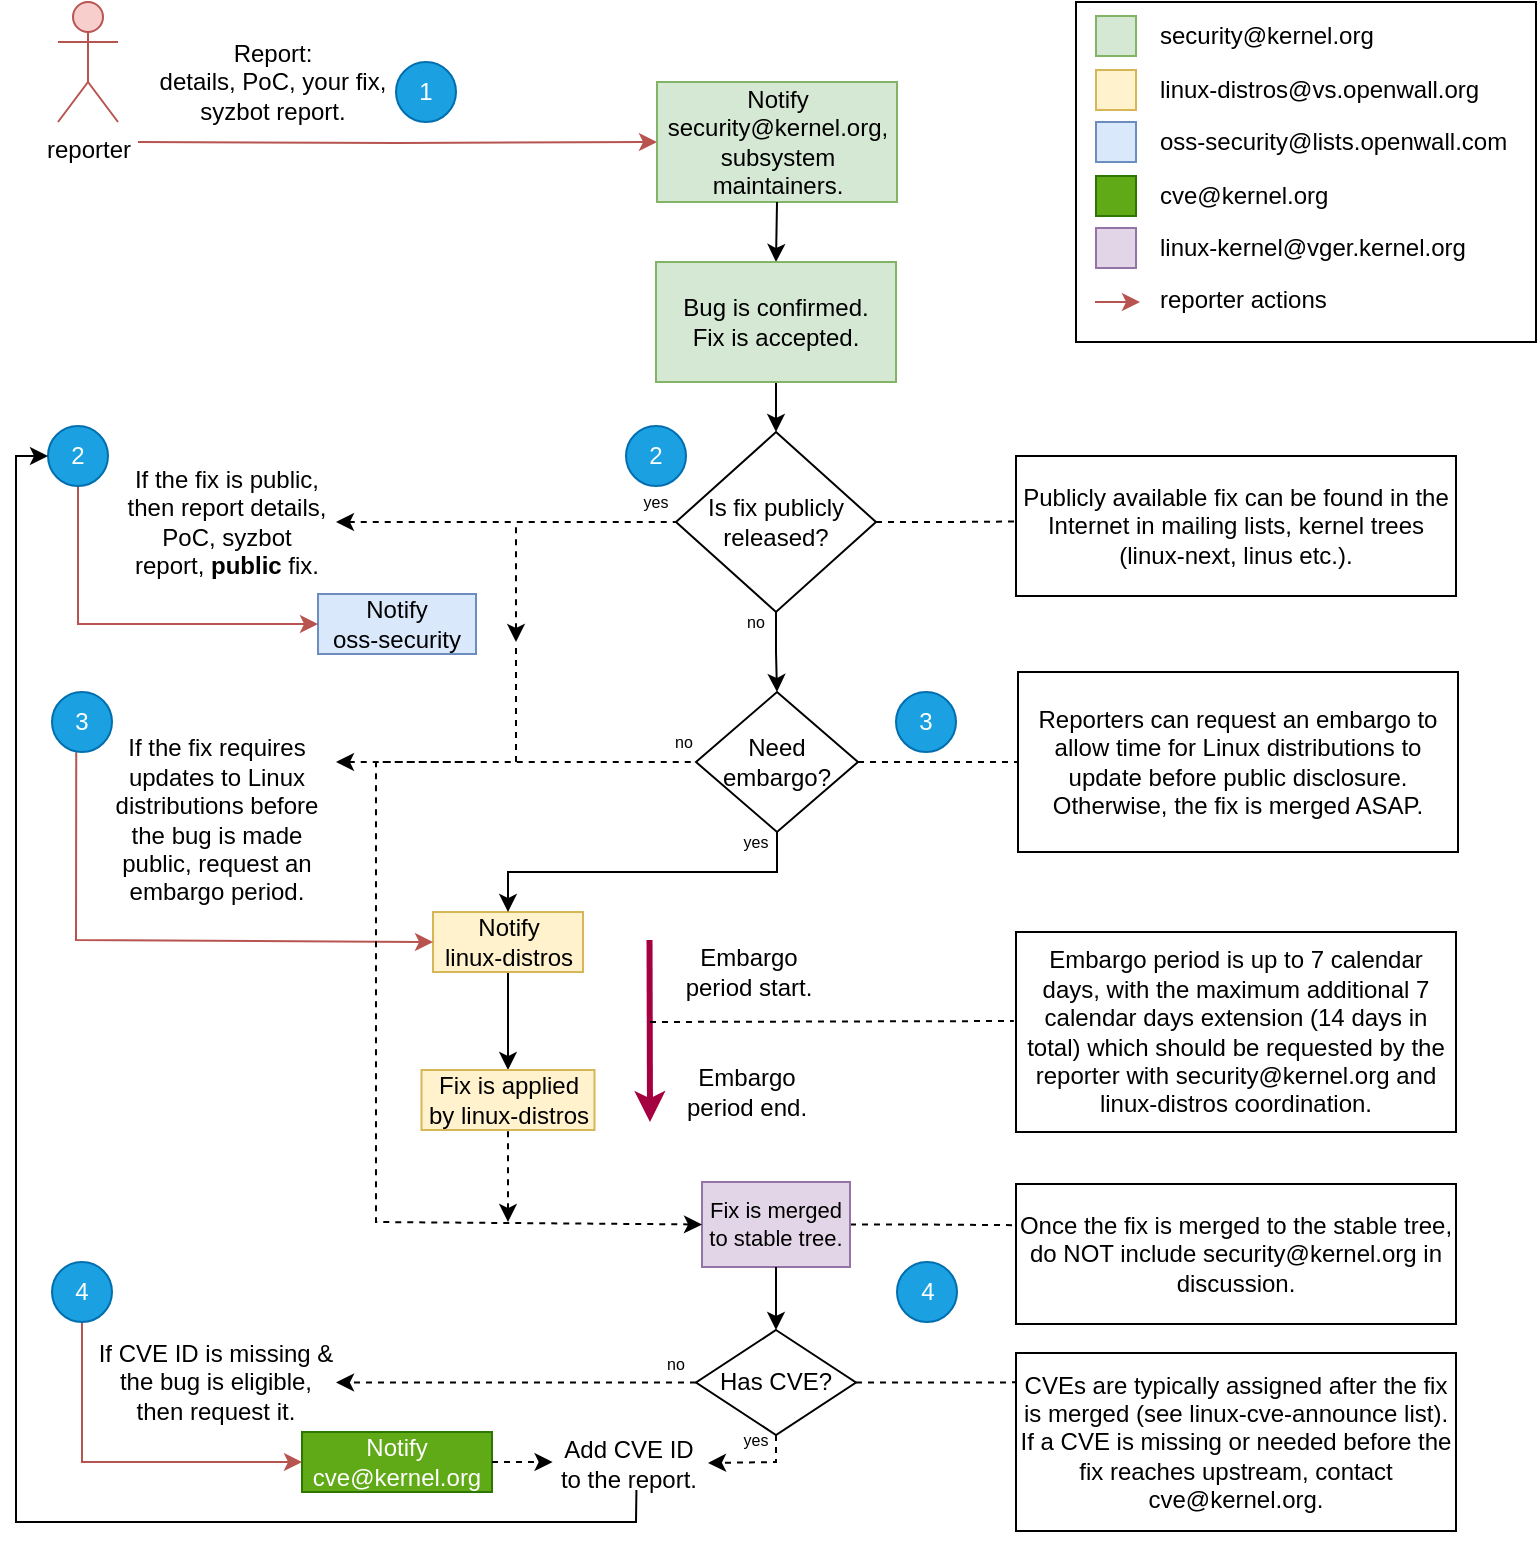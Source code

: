 <mxfile version="24.8.4">
  <diagram name="Page-1" id="2WZ9l2JHPoYIdCbVIZBw">
    <mxGraphModel dx="754" dy="891" grid="1" gridSize="10" guides="1" tooltips="1" connect="1" arrows="1" fold="1" page="1" pageScale="1" pageWidth="850" pageHeight="1100" math="0" shadow="0">
      <root>
        <mxCell id="0" />
        <mxCell id="1" parent="0" />
        <mxCell id="G3j5058czVP19oSs77vn-1" value="" style="rounded=0;whiteSpace=wrap;html=1;" vertex="1" parent="1">
          <mxGeometry x="1400" y="10" width="230" height="170" as="geometry" />
        </mxCell>
        <mxCell id="G3j5058czVP19oSs77vn-2" style="edgeStyle=orthogonalEdgeStyle;rounded=0;orthogonalLoop=1;jettySize=auto;html=1;entryX=0;entryY=0.5;entryDx=0;entryDy=0;fillColor=#f8cecc;strokeColor=#b85450;" edge="1" parent="1" target="G3j5058czVP19oSs77vn-5">
          <mxGeometry relative="1" as="geometry">
            <mxPoint x="931" y="80" as="sourcePoint" />
          </mxGeometry>
        </mxCell>
        <mxCell id="G3j5058czVP19oSs77vn-3" value="reporter" style="shape=umlActor;verticalLabelPosition=bottom;verticalAlign=top;html=1;outlineConnect=0;fillColor=#f8cecc;strokeColor=#b85450;" vertex="1" parent="1">
          <mxGeometry x="891" y="10" width="30" height="60" as="geometry" />
        </mxCell>
        <mxCell id="G3j5058czVP19oSs77vn-4" value="" style="endArrow=classic;html=1;rounded=0;strokeWidth=3;fillColor=#d80073;strokeColor=#A50040;" edge="1" parent="1">
          <mxGeometry width="50" height="50" relative="1" as="geometry">
            <mxPoint x="1186.76" y="479" as="sourcePoint" />
            <mxPoint x="1187" y="570" as="targetPoint" />
          </mxGeometry>
        </mxCell>
        <mxCell id="G3j5058czVP19oSs77vn-5" value="Notify&lt;div&gt;security@kernel.org,&lt;div&gt;subsystem maintainers.&lt;/div&gt;&lt;/div&gt;" style="rounded=0;whiteSpace=wrap;html=1;fillColor=#d5e8d4;strokeColor=#82b366;" vertex="1" parent="1">
          <mxGeometry x="1190.5" y="50" width="120" height="60" as="geometry" />
        </mxCell>
        <mxCell id="G3j5058czVP19oSs77vn-6" style="edgeStyle=orthogonalEdgeStyle;rounded=0;orthogonalLoop=1;jettySize=auto;html=1;exitX=0.5;exitY=1;exitDx=0;exitDy=0;entryX=0.5;entryY=0;entryDx=0;entryDy=0;" edge="1" parent="1" source="G3j5058czVP19oSs77vn-7" target="G3j5058czVP19oSs77vn-32">
          <mxGeometry relative="1" as="geometry" />
        </mxCell>
        <mxCell id="G3j5058czVP19oSs77vn-7" value="Notify&lt;div&gt;linux-distros&lt;/div&gt;" style="rounded=0;whiteSpace=wrap;html=1;fillColor=#fff2cc;strokeColor=#d6b656;" vertex="1" parent="1">
          <mxGeometry x="1078.5" y="465" width="75" height="30" as="geometry" />
        </mxCell>
        <mxCell id="G3j5058czVP19oSs77vn-8" value="Notify&lt;div&gt;oss-security&lt;/div&gt;" style="rounded=0;whiteSpace=wrap;html=1;fillColor=#dae8fc;strokeColor=#6c8ebf;" vertex="1" parent="1">
          <mxGeometry x="1021" y="306" width="79" height="30" as="geometry" />
        </mxCell>
        <mxCell id="G3j5058czVP19oSs77vn-9" value="Report:&lt;div&gt;details, PoC, your fix, syzbot report.&lt;/div&gt;" style="text;html=1;align=center;verticalAlign=middle;whiteSpace=wrap;rounded=0;fillColor=none;" vertex="1" parent="1">
          <mxGeometry x="937" y="30" width="123" height="40" as="geometry" />
        </mxCell>
        <mxCell id="G3j5058czVP19oSs77vn-10" style="edgeStyle=orthogonalEdgeStyle;rounded=0;orthogonalLoop=1;jettySize=auto;html=1;exitX=1;exitY=0.5;exitDx=0;exitDy=0;entryX=-0.002;entryY=0.468;entryDx=0;entryDy=0;endArrow=none;endFill=0;dashed=1;entryPerimeter=0;" edge="1" parent="1" source="G3j5058czVP19oSs77vn-12" target="G3j5058czVP19oSs77vn-76">
          <mxGeometry relative="1" as="geometry">
            <mxPoint x="1370" y="270" as="targetPoint" />
          </mxGeometry>
        </mxCell>
        <mxCell id="G3j5058czVP19oSs77vn-11" style="edgeStyle=orthogonalEdgeStyle;rounded=0;orthogonalLoop=1;jettySize=auto;html=1;exitX=0.5;exitY=1;exitDx=0;exitDy=0;entryX=0.5;entryY=0;entryDx=0;entryDy=0;" edge="1" parent="1" source="G3j5058czVP19oSs77vn-12" target="G3j5058czVP19oSs77vn-23">
          <mxGeometry relative="1" as="geometry" />
        </mxCell>
        <mxCell id="G3j5058czVP19oSs77vn-12" value="Is fix publicly released?" style="rhombus;whiteSpace=wrap;html=1;" vertex="1" parent="1">
          <mxGeometry x="1200" y="225" width="100" height="90" as="geometry" />
        </mxCell>
        <mxCell id="G3j5058czVP19oSs77vn-13" value="" style="edgeStyle=orthogonalEdgeStyle;rounded=0;orthogonalLoop=1;jettySize=auto;html=1;exitX=0.5;exitY=1;exitDx=0;exitDy=0;entryX=0.5;entryY=0;entryDx=0;entryDy=0;" edge="1" parent="1" source="G3j5058czVP19oSs77vn-5" target="G3j5058czVP19oSs77vn-17">
          <mxGeometry relative="1" as="geometry">
            <mxPoint x="1023" y="185" as="sourcePoint" />
            <mxPoint x="1053" y="185" as="targetPoint" />
          </mxGeometry>
        </mxCell>
        <mxCell id="G3j5058czVP19oSs77vn-14" value="yes" style="text;html=1;align=center;verticalAlign=middle;whiteSpace=wrap;rounded=0;fontSize=8;" vertex="1" parent="1">
          <mxGeometry x="1180" y="255" width="20" height="10" as="geometry" />
        </mxCell>
        <mxCell id="G3j5058czVP19oSs77vn-16" style="edgeStyle=orthogonalEdgeStyle;rounded=0;orthogonalLoop=1;jettySize=auto;html=1;exitX=0.5;exitY=1;exitDx=0;exitDy=0;entryX=0.5;entryY=0;entryDx=0;entryDy=0;" edge="1" parent="1" source="G3j5058czVP19oSs77vn-17" target="G3j5058czVP19oSs77vn-12">
          <mxGeometry relative="1" as="geometry" />
        </mxCell>
        <mxCell id="G3j5058czVP19oSs77vn-17" value="Bug is confirmed.&lt;div&gt;Fix is accepted.&lt;/div&gt;" style="rounded=0;whiteSpace=wrap;html=1;fillColor=#d5e8d4;strokeColor=#82b366;" vertex="1" parent="1">
          <mxGeometry x="1190" y="140" width="120" height="60" as="geometry" />
        </mxCell>
        <mxCell id="G3j5058czVP19oSs77vn-19" value="" style="endArrow=classic;html=1;rounded=0;entryX=0;entryY=0.5;entryDx=0;entryDy=0;fillColor=#f8cecc;strokeColor=#b85450;exitX=0.5;exitY=1;exitDx=0;exitDy=0;" edge="1" parent="1" source="G3j5058czVP19oSs77vn-66" target="G3j5058czVP19oSs77vn-8">
          <mxGeometry width="50" height="50" relative="1" as="geometry">
            <mxPoint x="900" y="231" as="sourcePoint" />
            <mxPoint x="892" y="318" as="targetPoint" />
            <Array as="points">
              <mxPoint x="901" y="321" />
            </Array>
          </mxGeometry>
        </mxCell>
        <mxCell id="G3j5058czVP19oSs77vn-20" value="If the fix is public, then report&amp;nbsp;&lt;span style=&quot;background-color: initial;&quot;&gt;details, PoC,&amp;nbsp;&lt;/span&gt;&lt;span style=&quot;background-color: initial;&quot;&gt;syzbot report,&amp;nbsp;&lt;/span&gt;&lt;b style=&quot;background-color: initial;&quot;&gt;public&lt;/b&gt;&lt;span style=&quot;background-color: initial;&quot;&gt; fix.&lt;/span&gt;" style="text;html=1;align=center;verticalAlign=middle;whiteSpace=wrap;rounded=0;fillColor=none;" vertex="1" parent="1">
          <mxGeometry x="921" y="247.5" width="109" height="45" as="geometry" />
        </mxCell>
        <mxCell id="G3j5058czVP19oSs77vn-21" style="edgeStyle=orthogonalEdgeStyle;rounded=0;orthogonalLoop=1;jettySize=auto;html=1;exitX=1;exitY=0.5;exitDx=0;exitDy=0;entryX=0;entryY=0.5;entryDx=0;entryDy=0;endArrow=none;endFill=0;dashed=1;" edge="1" parent="1" source="G3j5058czVP19oSs77vn-23" target="G3j5058czVP19oSs77vn-78">
          <mxGeometry relative="1" as="geometry">
            <mxPoint x="1370" y="390" as="targetPoint" />
          </mxGeometry>
        </mxCell>
        <mxCell id="G3j5058czVP19oSs77vn-22" style="edgeStyle=orthogonalEdgeStyle;rounded=0;orthogonalLoop=1;jettySize=auto;html=1;exitX=0.5;exitY=1;exitDx=0;exitDy=0;entryX=0.5;entryY=0;entryDx=0;entryDy=0;" edge="1" parent="1" source="G3j5058czVP19oSs77vn-23" target="G3j5058czVP19oSs77vn-7">
          <mxGeometry relative="1" as="geometry" />
        </mxCell>
        <mxCell id="G3j5058czVP19oSs77vn-23" value="Need&lt;div&gt;embargo?&lt;/div&gt;" style="rhombus;whiteSpace=wrap;html=1;" vertex="1" parent="1">
          <mxGeometry x="1210" y="355" width="81" height="70" as="geometry" />
        </mxCell>
        <mxCell id="G3j5058czVP19oSs77vn-24" style="edgeStyle=orthogonalEdgeStyle;rounded=0;orthogonalLoop=1;jettySize=auto;html=1;exitX=1;exitY=0.5;exitDx=0;exitDy=0;entryX=0.002;entryY=0.294;entryDx=0;entryDy=0;endArrow=none;endFill=0;dashed=1;entryPerimeter=0;" edge="1" parent="1" source="G3j5058czVP19oSs77vn-25" target="G3j5058czVP19oSs77vn-80">
          <mxGeometry relative="1" as="geometry">
            <mxPoint x="1370" y="621.25" as="targetPoint" />
          </mxGeometry>
        </mxCell>
        <mxCell id="G3j5058czVP19oSs77vn-25" value="Fix is merged to stable tree." style="rounded=0;whiteSpace=wrap;html=1;fillColor=#e1d5e7;strokeColor=#9673a6;fontSize=11;" vertex="1" parent="1">
          <mxGeometry x="1213" y="600" width="74" height="42.5" as="geometry" />
        </mxCell>
        <mxCell id="G3j5058czVP19oSs77vn-26" value="no" style="text;html=1;align=center;verticalAlign=middle;whiteSpace=wrap;rounded=0;fontSize=8;" vertex="1" parent="1">
          <mxGeometry x="1194" y="375" width="20" height="10" as="geometry" />
        </mxCell>
        <mxCell id="G3j5058czVP19oSs77vn-27" value="" style="endArrow=classic;html=1;rounded=0;entryX=0;entryY=0.5;entryDx=0;entryDy=0;fillColor=#f8cecc;strokeColor=#b85450;exitX=0.404;exitY=1.006;exitDx=0;exitDy=0;exitPerimeter=0;" edge="1" parent="1" source="G3j5058czVP19oSs77vn-67" target="G3j5058czVP19oSs77vn-7">
          <mxGeometry width="50" height="50" relative="1" as="geometry">
            <mxPoint x="900" y="340" as="sourcePoint" />
            <mxPoint x="1004" y="476.14" as="targetPoint" />
            <Array as="points">
              <mxPoint x="900" y="479" />
            </Array>
          </mxGeometry>
        </mxCell>
        <mxCell id="G3j5058czVP19oSs77vn-28" value="If the fix requires updates to Linux distributions before the bug is made public, request an embargo period." style="text;html=1;align=center;verticalAlign=middle;whiteSpace=wrap;rounded=0;fillColor=none;" vertex="1" parent="1">
          <mxGeometry x="916" y="374" width="109" height="90" as="geometry" />
        </mxCell>
        <mxCell id="G3j5058czVP19oSs77vn-29" value="no" style="text;html=1;align=center;verticalAlign=middle;whiteSpace=wrap;rounded=0;fontSize=8;" vertex="1" parent="1">
          <mxGeometry x="1230" y="315" width="20" height="10" as="geometry" />
        </mxCell>
        <mxCell id="G3j5058czVP19oSs77vn-30" value="yes" style="text;html=1;align=center;verticalAlign=middle;whiteSpace=wrap;rounded=0;fontSize=8;" vertex="1" parent="1">
          <mxGeometry x="1230" y="425" width="20" height="10" as="geometry" />
        </mxCell>
        <mxCell id="G3j5058czVP19oSs77vn-31" style="edgeStyle=orthogonalEdgeStyle;rounded=0;orthogonalLoop=1;jettySize=auto;html=1;exitX=0.5;exitY=1;exitDx=0;exitDy=0;entryX=0.5;entryY=0;entryDx=0;entryDy=0;" edge="1" parent="1" source="G3j5058czVP19oSs77vn-25" target="G3j5058czVP19oSs77vn-36">
          <mxGeometry relative="1" as="geometry">
            <mxPoint x="1116" y="651" as="sourcePoint" />
          </mxGeometry>
        </mxCell>
        <mxCell id="G3j5058czVP19oSs77vn-32" value="Fix is applied by linux-distros" style="rounded=0;whiteSpace=wrap;html=1;fillColor=#fff2cc;strokeColor=#d6b656;" vertex="1" parent="1">
          <mxGeometry x="1072.75" y="544" width="86.5" height="30" as="geometry" />
        </mxCell>
        <mxCell id="G3j5058czVP19oSs77vn-33" value="Embargo&lt;div&gt;period&amp;nbsp;&lt;span style=&quot;background-color: initial;&quot;&gt;start.&lt;/span&gt;&lt;/div&gt;" style="text;html=1;align=center;verticalAlign=middle;whiteSpace=wrap;rounded=0;" vertex="1" parent="1">
          <mxGeometry x="1190.5" y="480" width="91" height="30" as="geometry" />
        </mxCell>
        <mxCell id="G3j5058czVP19oSs77vn-34" value="Embargo&lt;div&gt;period&amp;nbsp;&lt;span style=&quot;background-color: initial;&quot;&gt;end.&lt;/span&gt;&lt;/div&gt;" style="text;html=1;align=center;verticalAlign=middle;whiteSpace=wrap;rounded=0;" vertex="1" parent="1">
          <mxGeometry x="1190" y="540" width="91" height="30" as="geometry" />
        </mxCell>
        <mxCell id="G3j5058czVP19oSs77vn-35" style="edgeStyle=orthogonalEdgeStyle;rounded=0;orthogonalLoop=1;jettySize=auto;html=1;exitX=0;exitY=0.5;exitDx=0;exitDy=0;entryX=1;entryY=0.5;entryDx=0;entryDy=0;dashed=1;" edge="1" parent="1" source="G3j5058czVP19oSs77vn-36" target="G3j5058czVP19oSs77vn-42">
          <mxGeometry relative="1" as="geometry" />
        </mxCell>
        <mxCell id="G3j5058czVP19oSs77vn-36" value="Has CVE?" style="rhombus;whiteSpace=wrap;html=1;" vertex="1" parent="1">
          <mxGeometry x="1210" y="674" width="80" height="52.5" as="geometry" />
        </mxCell>
        <mxCell id="G3j5058czVP19oSs77vn-37" value="" style="endArrow=none;dashed=1;html=1;rounded=0;entryX=-0.005;entryY=0.445;entryDx=0;entryDy=0;entryPerimeter=0;" edge="1" parent="1" target="G3j5058czVP19oSs77vn-79">
          <mxGeometry width="50" height="50" relative="1" as="geometry">
            <mxPoint x="1187" y="520" as="sourcePoint" />
            <mxPoint x="1370" y="520" as="targetPoint" />
          </mxGeometry>
        </mxCell>
        <mxCell id="G3j5058czVP19oSs77vn-38" value="Notify&lt;div&gt;cve@kernel.org&lt;/div&gt;" style="rounded=0;whiteSpace=wrap;html=1;fillColor=#60a917;strokeColor=#2D7600;fontColor=#ffffff;" vertex="1" parent="1">
          <mxGeometry x="1013" y="725" width="95" height="30" as="geometry" />
        </mxCell>
        <mxCell id="G3j5058czVP19oSs77vn-39" value="Add&amp;nbsp;&lt;span style=&quot;background-color: initial;&quot;&gt;CVE ID&lt;/span&gt;&lt;div&gt;to the report.&lt;/div&gt;" style="text;html=1;align=center;verticalAlign=middle;whiteSpace=wrap;rounded=0;fillColor=none;" vertex="1" parent="1">
          <mxGeometry x="1137" y="728" width="79" height="25" as="geometry" />
        </mxCell>
        <mxCell id="G3j5058czVP19oSs77vn-40" value="yes" style="text;html=1;align=center;verticalAlign=middle;whiteSpace=wrap;rounded=0;fontSize=8;" vertex="1" parent="1">
          <mxGeometry x="1230" y="724" width="20" height="10" as="geometry" />
        </mxCell>
        <mxCell id="G3j5058czVP19oSs77vn-41" value="no" style="text;html=1;align=center;verticalAlign=middle;whiteSpace=wrap;rounded=0;fontSize=8;" vertex="1" parent="1">
          <mxGeometry x="1190" y="686.25" width="20" height="10" as="geometry" />
        </mxCell>
        <mxCell id="G3j5058czVP19oSs77vn-42" value="If CVE ID is missing &amp;amp; the bug is eligible, then request it." style="text;html=1;align=center;verticalAlign=middle;whiteSpace=wrap;rounded=0;fillColor=none;" vertex="1" parent="1">
          <mxGeometry x="910" y="686.25" width="120" height="28" as="geometry" />
        </mxCell>
        <mxCell id="G3j5058czVP19oSs77vn-43" value="" style="endArrow=none;dashed=1;html=1;rounded=0;exitX=1;exitY=0.5;exitDx=0;exitDy=0;startArrow=classic;startFill=1;" edge="1" parent="1" source="G3j5058czVP19oSs77vn-20">
          <mxGeometry width="50" height="50" relative="1" as="geometry">
            <mxPoint x="980" y="360" as="sourcePoint" />
            <mxPoint x="1120" y="270" as="targetPoint" />
          </mxGeometry>
        </mxCell>
        <mxCell id="G3j5058czVP19oSs77vn-44" value="" style="endArrow=none;dashed=1;html=1;rounded=0;entryX=0;entryY=0.5;entryDx=0;entryDy=0;startArrow=classic;startFill=1;" edge="1" parent="1" target="G3j5058czVP19oSs77vn-23">
          <mxGeometry width="50" height="50" relative="1" as="geometry">
            <mxPoint x="1030" y="390" as="sourcePoint" />
            <mxPoint x="1100" y="400" as="targetPoint" />
          </mxGeometry>
        </mxCell>
        <mxCell id="G3j5058czVP19oSs77vn-45" value="" style="endArrow=none;dashed=1;html=1;rounded=0;startArrow=classic;startFill=1;entryX=0;entryY=0.5;entryDx=0;entryDy=0;" edge="1" parent="1" target="G3j5058czVP19oSs77vn-12">
          <mxGeometry width="50" height="50" relative="1" as="geometry">
            <mxPoint x="1120" y="330" as="sourcePoint" />
            <mxPoint x="1120" y="270" as="targetPoint" />
            <Array as="points">
              <mxPoint x="1120" y="270" />
            </Array>
          </mxGeometry>
        </mxCell>
        <mxCell id="G3j5058czVP19oSs77vn-46" value="" style="endArrow=none;dashed=1;html=1;rounded=0;" edge="1" parent="1">
          <mxGeometry width="50" height="50" relative="1" as="geometry">
            <mxPoint x="1120" y="390" as="sourcePoint" />
            <mxPoint x="1120" y="330" as="targetPoint" />
          </mxGeometry>
        </mxCell>
        <mxCell id="G3j5058czVP19oSs77vn-47" value="" style="endArrow=none;dashed=1;html=1;rounded=0;exitX=0;exitY=0.5;exitDx=0;exitDy=0;startArrow=classic;startFill=1;" edge="1" parent="1" source="G3j5058czVP19oSs77vn-25">
          <mxGeometry width="50" height="50" relative="1" as="geometry">
            <mxPoint x="890" y="580" as="sourcePoint" />
            <mxPoint x="1100" y="390" as="targetPoint" />
            <Array as="points">
              <mxPoint x="1050" y="620" />
              <mxPoint x="1050" y="390" />
            </Array>
          </mxGeometry>
        </mxCell>
        <mxCell id="G3j5058czVP19oSs77vn-51" value="" style="endArrow=none;dashed=1;html=1;rounded=0;exitX=1;exitY=0.5;exitDx=0;exitDy=0;entryX=0.004;entryY=0.165;entryDx=0;entryDy=0;entryPerimeter=0;" edge="1" parent="1" source="G3j5058czVP19oSs77vn-36" target="G3j5058czVP19oSs77vn-81">
          <mxGeometry width="50" height="50" relative="1" as="geometry">
            <mxPoint x="1320" y="840" as="sourcePoint" />
            <mxPoint x="1370" y="700" as="targetPoint" />
          </mxGeometry>
        </mxCell>
        <mxCell id="G3j5058czVP19oSs77vn-52" value="2" style="ellipse;whiteSpace=wrap;html=1;aspect=fixed;fillColor=#1ba1e2;fontColor=#ffffff;strokeColor=#006EAF;" vertex="1" parent="1">
          <mxGeometry x="1175" y="222" width="30" height="30" as="geometry" />
        </mxCell>
        <mxCell id="G3j5058czVP19oSs77vn-53" value="1" style="ellipse;whiteSpace=wrap;html=1;aspect=fixed;fillColor=#1ba1e2;fontColor=#ffffff;strokeColor=#006EAF;" vertex="1" parent="1">
          <mxGeometry x="1060" y="40" width="30" height="30" as="geometry" />
        </mxCell>
        <mxCell id="G3j5058czVP19oSs77vn-54" value="3" style="ellipse;whiteSpace=wrap;html=1;aspect=fixed;fillColor=#1ba1e2;fontColor=#ffffff;strokeColor=#006EAF;" vertex="1" parent="1">
          <mxGeometry x="1310" y="355" width="30" height="30" as="geometry" />
        </mxCell>
        <mxCell id="G3j5058czVP19oSs77vn-55" value="4" style="ellipse;whiteSpace=wrap;html=1;aspect=fixed;fillColor=#1ba1e2;fontColor=#ffffff;strokeColor=#006EAF;" vertex="1" parent="1">
          <mxGeometry x="1310.5" y="640" width="30" height="30" as="geometry" />
        </mxCell>
        <mxCell id="G3j5058czVP19oSs77vn-56" value="" style="rounded=0;whiteSpace=wrap;html=1;fillColor=#d5e8d4;strokeColor=#82b366;" vertex="1" parent="1">
          <mxGeometry x="1410" y="17" width="20" height="20" as="geometry" />
        </mxCell>
        <mxCell id="G3j5058czVP19oSs77vn-57" value="" style="rounded=0;whiteSpace=wrap;html=1;fillColor=#fff2cc;strokeColor=#d6b656;" vertex="1" parent="1">
          <mxGeometry x="1410" y="44" width="20" height="20" as="geometry" />
        </mxCell>
        <mxCell id="G3j5058czVP19oSs77vn-58" value="" style="rounded=0;whiteSpace=wrap;html=1;fillColor=#dae8fc;strokeColor=#6c8ebf;" vertex="1" parent="1">
          <mxGeometry x="1410" y="70" width="20" height="20" as="geometry" />
        </mxCell>
        <mxCell id="G3j5058czVP19oSs77vn-59" value="" style="rounded=0;whiteSpace=wrap;html=1;fillColor=#60a917;strokeColor=#2D7600;fontColor=#ffffff;" vertex="1" parent="1">
          <mxGeometry x="1410" y="97" width="20" height="20" as="geometry" />
        </mxCell>
        <mxCell id="G3j5058czVP19oSs77vn-60" value="security@kernel.org" style="text;html=1;align=left;verticalAlign=middle;whiteSpace=wrap;rounded=0;" vertex="1" parent="1">
          <mxGeometry x="1440" y="17" width="110" height="20" as="geometry" />
        </mxCell>
        <mxCell id="G3j5058czVP19oSs77vn-61" value="linux-distros@vs.openwall.org" style="text;html=1;align=left;verticalAlign=middle;whiteSpace=wrap;rounded=0;" vertex="1" parent="1">
          <mxGeometry x="1440" y="44" width="170" height="20" as="geometry" />
        </mxCell>
        <mxCell id="G3j5058czVP19oSs77vn-62" value="oss-security@lists.openwall.com" style="text;html=1;align=left;verticalAlign=middle;whiteSpace=wrap;rounded=0;" vertex="1" parent="1">
          <mxGeometry x="1440" y="70" width="180" height="20" as="geometry" />
        </mxCell>
        <mxCell id="G3j5058czVP19oSs77vn-63" value="cve@kernel.org" style="text;html=1;align=left;verticalAlign=middle;whiteSpace=wrap;rounded=0;" vertex="1" parent="1">
          <mxGeometry x="1440" y="97" width="110" height="20" as="geometry" />
        </mxCell>
        <mxCell id="G3j5058czVP19oSs77vn-64" value="" style="rounded=0;whiteSpace=wrap;html=1;fillColor=#e1d5e7;strokeColor=#9673a6;" vertex="1" parent="1">
          <mxGeometry x="1410" y="123" width="20" height="20" as="geometry" />
        </mxCell>
        <mxCell id="G3j5058czVP19oSs77vn-65" value="linux-kernel@vger.kernel.org" style="text;html=1;align=left;verticalAlign=middle;whiteSpace=wrap;rounded=0;" vertex="1" parent="1">
          <mxGeometry x="1440" y="123" width="170" height="20" as="geometry" />
        </mxCell>
        <mxCell id="G3j5058czVP19oSs77vn-66" value="2" style="ellipse;whiteSpace=wrap;html=1;aspect=fixed;fillColor=#1ba1e2;fontColor=#ffffff;strokeColor=#006EAF;" vertex="1" parent="1">
          <mxGeometry x="886" y="222" width="30" height="30" as="geometry" />
        </mxCell>
        <mxCell id="G3j5058czVP19oSs77vn-67" value="3" style="ellipse;whiteSpace=wrap;html=1;aspect=fixed;fillColor=#1ba1e2;fontColor=#ffffff;strokeColor=#006EAF;" vertex="1" parent="1">
          <mxGeometry x="888" y="355" width="30" height="30" as="geometry" />
        </mxCell>
        <mxCell id="G3j5058czVP19oSs77vn-68" style="edgeStyle=orthogonalEdgeStyle;rounded=0;orthogonalLoop=1;jettySize=auto;html=1;fillColor=#f8cecc;strokeColor=#b85450;" edge="1" parent="1">
          <mxGeometry relative="1" as="geometry">
            <mxPoint x="1409.5" y="160" as="sourcePoint" />
            <mxPoint x="1432" y="160" as="targetPoint" />
          </mxGeometry>
        </mxCell>
        <mxCell id="G3j5058czVP19oSs77vn-69" value="reporter actions" style="text;html=1;align=left;verticalAlign=middle;whiteSpace=wrap;rounded=0;" vertex="1" parent="1">
          <mxGeometry x="1440" y="149" width="170" height="20" as="geometry" />
        </mxCell>
        <mxCell id="G3j5058czVP19oSs77vn-70" style="edgeStyle=orthogonalEdgeStyle;rounded=0;orthogonalLoop=1;jettySize=auto;html=1;exitX=0.5;exitY=1;exitDx=0;exitDy=0;entryX=0;entryY=0.5;entryDx=0;entryDy=0;fillColor=#f8cecc;strokeColor=#b85450;" edge="1" parent="1" source="G3j5058czVP19oSs77vn-71" target="G3j5058czVP19oSs77vn-38">
          <mxGeometry relative="1" as="geometry" />
        </mxCell>
        <mxCell id="G3j5058czVP19oSs77vn-71" value="4" style="ellipse;whiteSpace=wrap;html=1;aspect=fixed;fillColor=#1ba1e2;fontColor=#ffffff;strokeColor=#006EAF;" vertex="1" parent="1">
          <mxGeometry x="888" y="640" width="30" height="30" as="geometry" />
        </mxCell>
        <mxCell id="G3j5058czVP19oSs77vn-72" value="" style="endArrow=none;dashed=1;html=1;rounded=0;entryX=0.5;entryY=1;entryDx=0;entryDy=0;startArrow=classic;startFill=1;" edge="1" parent="1" target="G3j5058czVP19oSs77vn-32">
          <mxGeometry width="50" height="50" relative="1" as="geometry">
            <mxPoint x="1116" y="620" as="sourcePoint" />
            <mxPoint x="1100" y="640" as="targetPoint" />
          </mxGeometry>
        </mxCell>
        <mxCell id="G3j5058czVP19oSs77vn-73" value="" style="endArrow=classic;html=1;rounded=0;entryX=0;entryY=0.5;entryDx=0;entryDy=0;exitX=0.547;exitY=1.038;exitDx=0;exitDy=0;exitPerimeter=0;" edge="1" parent="1" source="G3j5058czVP19oSs77vn-39" target="G3j5058czVP19oSs77vn-66">
          <mxGeometry width="50" height="50" relative="1" as="geometry">
            <mxPoint x="1180" y="760" as="sourcePoint" />
            <mxPoint x="870" y="230" as="targetPoint" />
            <Array as="points">
              <mxPoint x="1180" y="770" />
              <mxPoint x="870" y="770" />
              <mxPoint x="870" y="237" />
            </Array>
          </mxGeometry>
        </mxCell>
        <mxCell id="G3j5058czVP19oSs77vn-74" value="" style="endArrow=classic;html=1;rounded=0;entryX=1;entryY=0.5;entryDx=0;entryDy=0;exitX=0.5;exitY=1;exitDx=0;exitDy=0;dashed=1;" edge="1" parent="1" source="G3j5058czVP19oSs77vn-36" target="G3j5058czVP19oSs77vn-39">
          <mxGeometry width="50" height="50" relative="1" as="geometry">
            <mxPoint x="1230" y="810" as="sourcePoint" />
            <mxPoint x="1280" y="760" as="targetPoint" />
            <Array as="points">
              <mxPoint x="1250" y="740" />
            </Array>
          </mxGeometry>
        </mxCell>
        <mxCell id="G3j5058czVP19oSs77vn-75" style="edgeStyle=orthogonalEdgeStyle;rounded=0;orthogonalLoop=1;jettySize=auto;html=1;exitX=1;exitY=0.5;exitDx=0;exitDy=0;entryX=0.016;entryY=0.469;entryDx=0;entryDy=0;entryPerimeter=0;dashed=1;" edge="1" parent="1" source="G3j5058czVP19oSs77vn-38" target="G3j5058czVP19oSs77vn-39">
          <mxGeometry relative="1" as="geometry" />
        </mxCell>
        <mxCell id="G3j5058czVP19oSs77vn-76" value="&lt;font style=&quot;font-size: 12px;&quot;&gt;Publicly available fix can be found in the Internet in mailing lists, kernel trees (linux-next, linus etc.).&lt;/font&gt;" style="rounded=0;whiteSpace=wrap;html=1;" vertex="1" parent="1">
          <mxGeometry x="1370" y="237" width="220" height="70" as="geometry" />
        </mxCell>
        <mxCell id="G3j5058czVP19oSs77vn-78" value="&lt;font style=&quot;font-size: 12px;&quot;&gt;Reporters can request an embargo to allow time for Linux distributions to update before public disclosure. Otherwise, the fix is merged ASAP.&lt;/font&gt;" style="rounded=0;whiteSpace=wrap;html=1;" vertex="1" parent="1">
          <mxGeometry x="1371" y="345" width="220" height="90" as="geometry" />
        </mxCell>
        <mxCell id="G3j5058czVP19oSs77vn-79" value="&lt;div&gt;&lt;font style=&quot;font-size: 12px;&quot;&gt;Embargo period is up to 7 calendar days, with the maximum additional 7 calendar days extension&amp;nbsp;&lt;/font&gt;&lt;span style=&quot;background-color: initial;&quot;&gt;(14 days in total) which should be requested&amp;nbsp;&lt;/span&gt;&lt;span style=&quot;background-color: initial;&quot;&gt;by the reporter with&amp;nbsp;&lt;/span&gt;&lt;span style=&quot;background-color: initial;&quot;&gt;security@kernel.org and&lt;/span&gt;&lt;/div&gt;&lt;div&gt;&lt;span style=&quot;background-color: initial;&quot;&gt;linux-distros coordination.&lt;/span&gt;&lt;/div&gt;" style="rounded=0;whiteSpace=wrap;html=1;" vertex="1" parent="1">
          <mxGeometry x="1370" y="475" width="220" height="100" as="geometry" />
        </mxCell>
        <mxCell id="G3j5058czVP19oSs77vn-80" value="&lt;div&gt;&lt;font style=&quot;font-size: 12px;&quot;&gt;Once the fix is merged to the stable tree, do NOT include security@kernel.org in discussion.&lt;/font&gt;&lt;/div&gt;" style="rounded=0;whiteSpace=wrap;html=1;" vertex="1" parent="1">
          <mxGeometry x="1370" y="601" width="220" height="70" as="geometry" />
        </mxCell>
        <mxCell id="G3j5058czVP19oSs77vn-81" value="CVEs are typically assigned after the fix is merged (see linux-cve-announce list). If a CVE is missing or needed before the fix reaches upstream, contact cve@kernel.org." style="rounded=0;whiteSpace=wrap;html=1;" vertex="1" parent="1">
          <mxGeometry x="1370" y="685.5" width="220" height="89" as="geometry" />
        </mxCell>
      </root>
    </mxGraphModel>
  </diagram>
</mxfile>

